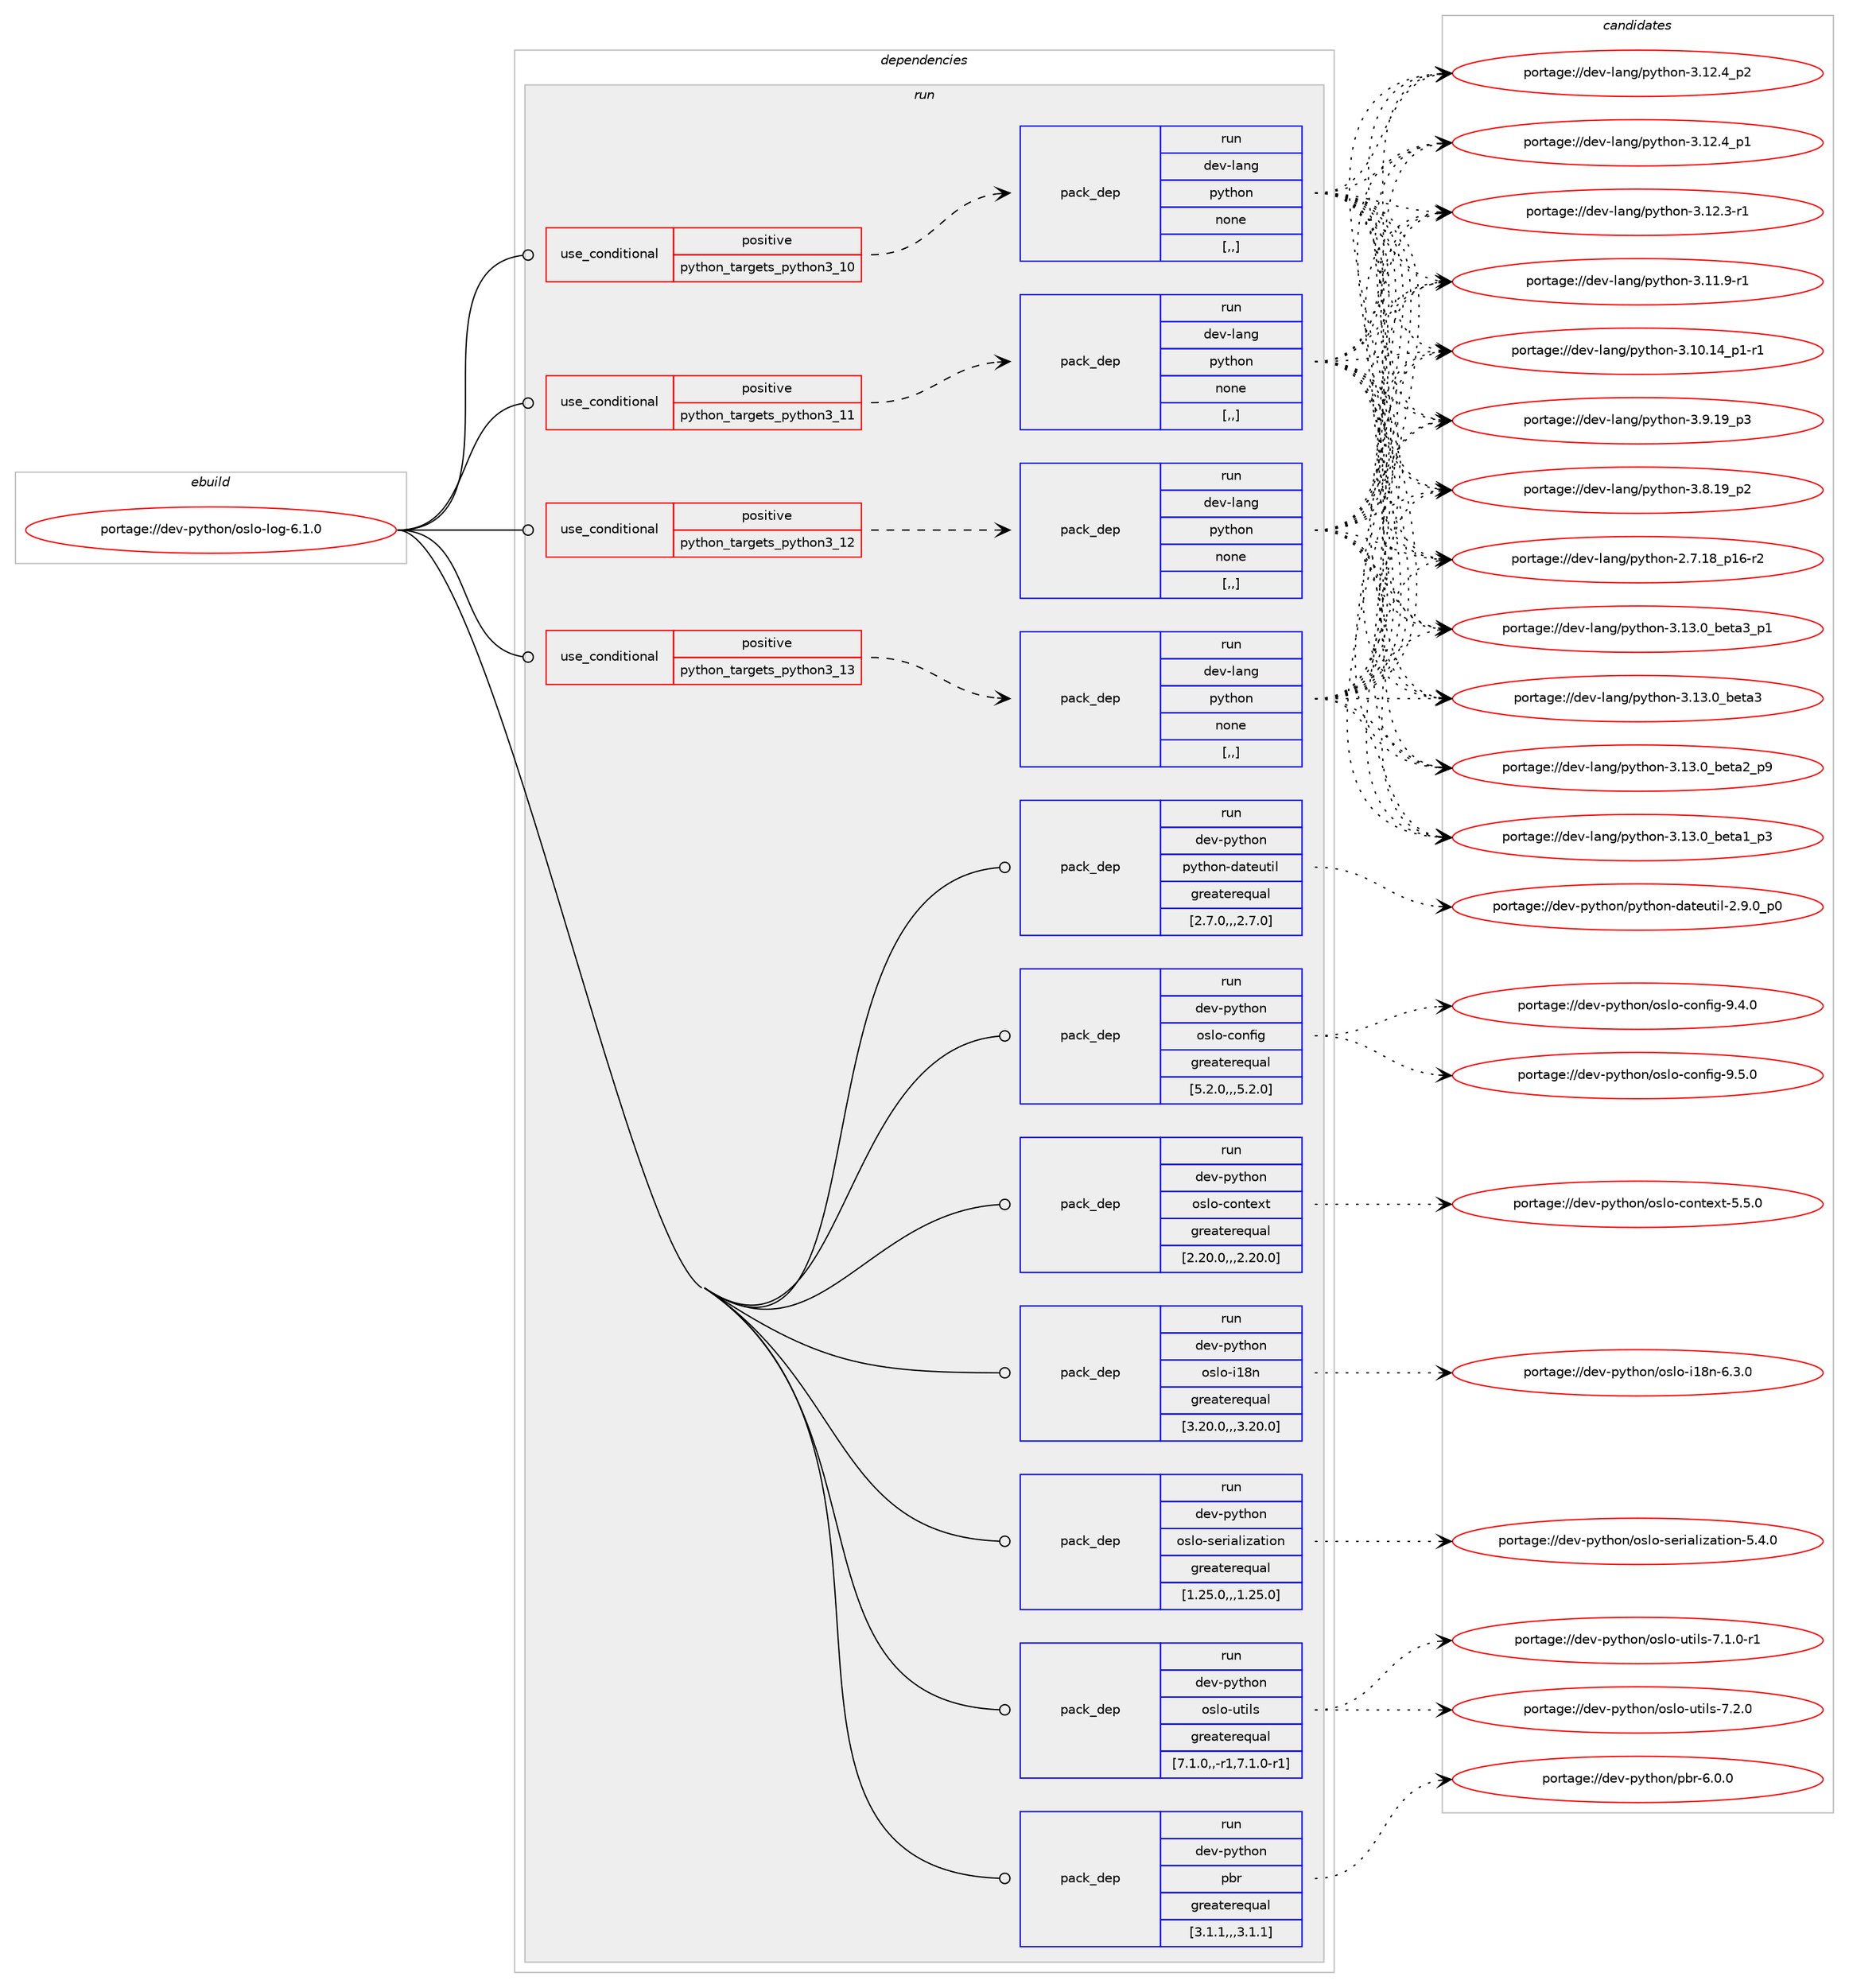 digraph prolog {

# *************
# Graph options
# *************

newrank=true;
concentrate=true;
compound=true;
graph [rankdir=LR,fontname=Helvetica,fontsize=10,ranksep=1.5];#, ranksep=2.5, nodesep=0.2];
edge  [arrowhead=vee];
node  [fontname=Helvetica,fontsize=10];

# **********
# The ebuild
# **********

subgraph cluster_leftcol {
color=gray;
rank=same;
label=<<i>ebuild</i>>;
id [label="portage://dev-python/oslo-log-6.1.0", color=red, width=4, href="../dev-python/oslo-log-6.1.0.svg"];
}

# ****************
# The dependencies
# ****************

subgraph cluster_midcol {
color=gray;
label=<<i>dependencies</i>>;
subgraph cluster_compile {
fillcolor="#eeeeee";
style=filled;
label=<<i>compile</i>>;
}
subgraph cluster_compileandrun {
fillcolor="#eeeeee";
style=filled;
label=<<i>compile and run</i>>;
}
subgraph cluster_run {
fillcolor="#eeeeee";
style=filled;
label=<<i>run</i>>;
subgraph cond35168 {
dependency152115 [label=<<TABLE BORDER="0" CELLBORDER="1" CELLSPACING="0" CELLPADDING="4"><TR><TD ROWSPAN="3" CELLPADDING="10">use_conditional</TD></TR><TR><TD>positive</TD></TR><TR><TD>python_targets_python3_10</TD></TR></TABLE>>, shape=none, color=red];
subgraph pack115712 {
dependency152116 [label=<<TABLE BORDER="0" CELLBORDER="1" CELLSPACING="0" CELLPADDING="4" WIDTH="220"><TR><TD ROWSPAN="6" CELLPADDING="30">pack_dep</TD></TR><TR><TD WIDTH="110">run</TD></TR><TR><TD>dev-lang</TD></TR><TR><TD>python</TD></TR><TR><TD>none</TD></TR><TR><TD>[,,]</TD></TR></TABLE>>, shape=none, color=blue];
}
dependency152115:e -> dependency152116:w [weight=20,style="dashed",arrowhead="vee"];
}
id:e -> dependency152115:w [weight=20,style="solid",arrowhead="odot"];
subgraph cond35169 {
dependency152117 [label=<<TABLE BORDER="0" CELLBORDER="1" CELLSPACING="0" CELLPADDING="4"><TR><TD ROWSPAN="3" CELLPADDING="10">use_conditional</TD></TR><TR><TD>positive</TD></TR><TR><TD>python_targets_python3_11</TD></TR></TABLE>>, shape=none, color=red];
subgraph pack115713 {
dependency152118 [label=<<TABLE BORDER="0" CELLBORDER="1" CELLSPACING="0" CELLPADDING="4" WIDTH="220"><TR><TD ROWSPAN="6" CELLPADDING="30">pack_dep</TD></TR><TR><TD WIDTH="110">run</TD></TR><TR><TD>dev-lang</TD></TR><TR><TD>python</TD></TR><TR><TD>none</TD></TR><TR><TD>[,,]</TD></TR></TABLE>>, shape=none, color=blue];
}
dependency152117:e -> dependency152118:w [weight=20,style="dashed",arrowhead="vee"];
}
id:e -> dependency152117:w [weight=20,style="solid",arrowhead="odot"];
subgraph cond35170 {
dependency152119 [label=<<TABLE BORDER="0" CELLBORDER="1" CELLSPACING="0" CELLPADDING="4"><TR><TD ROWSPAN="3" CELLPADDING="10">use_conditional</TD></TR><TR><TD>positive</TD></TR><TR><TD>python_targets_python3_12</TD></TR></TABLE>>, shape=none, color=red];
subgraph pack115714 {
dependency152120 [label=<<TABLE BORDER="0" CELLBORDER="1" CELLSPACING="0" CELLPADDING="4" WIDTH="220"><TR><TD ROWSPAN="6" CELLPADDING="30">pack_dep</TD></TR><TR><TD WIDTH="110">run</TD></TR><TR><TD>dev-lang</TD></TR><TR><TD>python</TD></TR><TR><TD>none</TD></TR><TR><TD>[,,]</TD></TR></TABLE>>, shape=none, color=blue];
}
dependency152119:e -> dependency152120:w [weight=20,style="dashed",arrowhead="vee"];
}
id:e -> dependency152119:w [weight=20,style="solid",arrowhead="odot"];
subgraph cond35171 {
dependency152121 [label=<<TABLE BORDER="0" CELLBORDER="1" CELLSPACING="0" CELLPADDING="4"><TR><TD ROWSPAN="3" CELLPADDING="10">use_conditional</TD></TR><TR><TD>positive</TD></TR><TR><TD>python_targets_python3_13</TD></TR></TABLE>>, shape=none, color=red];
subgraph pack115715 {
dependency152122 [label=<<TABLE BORDER="0" CELLBORDER="1" CELLSPACING="0" CELLPADDING="4" WIDTH="220"><TR><TD ROWSPAN="6" CELLPADDING="30">pack_dep</TD></TR><TR><TD WIDTH="110">run</TD></TR><TR><TD>dev-lang</TD></TR><TR><TD>python</TD></TR><TR><TD>none</TD></TR><TR><TD>[,,]</TD></TR></TABLE>>, shape=none, color=blue];
}
dependency152121:e -> dependency152122:w [weight=20,style="dashed",arrowhead="vee"];
}
id:e -> dependency152121:w [weight=20,style="solid",arrowhead="odot"];
subgraph pack115716 {
dependency152123 [label=<<TABLE BORDER="0" CELLBORDER="1" CELLSPACING="0" CELLPADDING="4" WIDTH="220"><TR><TD ROWSPAN="6" CELLPADDING="30">pack_dep</TD></TR><TR><TD WIDTH="110">run</TD></TR><TR><TD>dev-python</TD></TR><TR><TD>oslo-config</TD></TR><TR><TD>greaterequal</TD></TR><TR><TD>[5.2.0,,,5.2.0]</TD></TR></TABLE>>, shape=none, color=blue];
}
id:e -> dependency152123:w [weight=20,style="solid",arrowhead="odot"];
subgraph pack115717 {
dependency152124 [label=<<TABLE BORDER="0" CELLBORDER="1" CELLSPACING="0" CELLPADDING="4" WIDTH="220"><TR><TD ROWSPAN="6" CELLPADDING="30">pack_dep</TD></TR><TR><TD WIDTH="110">run</TD></TR><TR><TD>dev-python</TD></TR><TR><TD>oslo-context</TD></TR><TR><TD>greaterequal</TD></TR><TR><TD>[2.20.0,,,2.20.0]</TD></TR></TABLE>>, shape=none, color=blue];
}
id:e -> dependency152124:w [weight=20,style="solid",arrowhead="odot"];
subgraph pack115718 {
dependency152125 [label=<<TABLE BORDER="0" CELLBORDER="1" CELLSPACING="0" CELLPADDING="4" WIDTH="220"><TR><TD ROWSPAN="6" CELLPADDING="30">pack_dep</TD></TR><TR><TD WIDTH="110">run</TD></TR><TR><TD>dev-python</TD></TR><TR><TD>oslo-i18n</TD></TR><TR><TD>greaterequal</TD></TR><TR><TD>[3.20.0,,,3.20.0]</TD></TR></TABLE>>, shape=none, color=blue];
}
id:e -> dependency152125:w [weight=20,style="solid",arrowhead="odot"];
subgraph pack115719 {
dependency152126 [label=<<TABLE BORDER="0" CELLBORDER="1" CELLSPACING="0" CELLPADDING="4" WIDTH="220"><TR><TD ROWSPAN="6" CELLPADDING="30">pack_dep</TD></TR><TR><TD WIDTH="110">run</TD></TR><TR><TD>dev-python</TD></TR><TR><TD>oslo-serialization</TD></TR><TR><TD>greaterequal</TD></TR><TR><TD>[1.25.0,,,1.25.0]</TD></TR></TABLE>>, shape=none, color=blue];
}
id:e -> dependency152126:w [weight=20,style="solid",arrowhead="odot"];
subgraph pack115720 {
dependency152127 [label=<<TABLE BORDER="0" CELLBORDER="1" CELLSPACING="0" CELLPADDING="4" WIDTH="220"><TR><TD ROWSPAN="6" CELLPADDING="30">pack_dep</TD></TR><TR><TD WIDTH="110">run</TD></TR><TR><TD>dev-python</TD></TR><TR><TD>oslo-utils</TD></TR><TR><TD>greaterequal</TD></TR><TR><TD>[7.1.0,,-r1,7.1.0-r1]</TD></TR></TABLE>>, shape=none, color=blue];
}
id:e -> dependency152127:w [weight=20,style="solid",arrowhead="odot"];
subgraph pack115721 {
dependency152128 [label=<<TABLE BORDER="0" CELLBORDER="1" CELLSPACING="0" CELLPADDING="4" WIDTH="220"><TR><TD ROWSPAN="6" CELLPADDING="30">pack_dep</TD></TR><TR><TD WIDTH="110">run</TD></TR><TR><TD>dev-python</TD></TR><TR><TD>pbr</TD></TR><TR><TD>greaterequal</TD></TR><TR><TD>[3.1.1,,,3.1.1]</TD></TR></TABLE>>, shape=none, color=blue];
}
id:e -> dependency152128:w [weight=20,style="solid",arrowhead="odot"];
subgraph pack115722 {
dependency152129 [label=<<TABLE BORDER="0" CELLBORDER="1" CELLSPACING="0" CELLPADDING="4" WIDTH="220"><TR><TD ROWSPAN="6" CELLPADDING="30">pack_dep</TD></TR><TR><TD WIDTH="110">run</TD></TR><TR><TD>dev-python</TD></TR><TR><TD>python-dateutil</TD></TR><TR><TD>greaterequal</TD></TR><TR><TD>[2.7.0,,,2.7.0]</TD></TR></TABLE>>, shape=none, color=blue];
}
id:e -> dependency152129:w [weight=20,style="solid",arrowhead="odot"];
}
}

# **************
# The candidates
# **************

subgraph cluster_choices {
rank=same;
color=gray;
label=<<i>candidates</i>>;

subgraph choice115712 {
color=black;
nodesep=1;
choice10010111845108971101034711212111610411111045514649514648959810111697519511249 [label="portage://dev-lang/python-3.13.0_beta3_p1", color=red, width=4,href="../dev-lang/python-3.13.0_beta3_p1.svg"];
choice1001011184510897110103471121211161041111104551464951464895981011169751 [label="portage://dev-lang/python-3.13.0_beta3", color=red, width=4,href="../dev-lang/python-3.13.0_beta3.svg"];
choice10010111845108971101034711212111610411111045514649514648959810111697509511257 [label="portage://dev-lang/python-3.13.0_beta2_p9", color=red, width=4,href="../dev-lang/python-3.13.0_beta2_p9.svg"];
choice10010111845108971101034711212111610411111045514649514648959810111697499511251 [label="portage://dev-lang/python-3.13.0_beta1_p3", color=red, width=4,href="../dev-lang/python-3.13.0_beta1_p3.svg"];
choice100101118451089711010347112121116104111110455146495046529511250 [label="portage://dev-lang/python-3.12.4_p2", color=red, width=4,href="../dev-lang/python-3.12.4_p2.svg"];
choice100101118451089711010347112121116104111110455146495046529511249 [label="portage://dev-lang/python-3.12.4_p1", color=red, width=4,href="../dev-lang/python-3.12.4_p1.svg"];
choice100101118451089711010347112121116104111110455146495046514511449 [label="portage://dev-lang/python-3.12.3-r1", color=red, width=4,href="../dev-lang/python-3.12.3-r1.svg"];
choice100101118451089711010347112121116104111110455146494946574511449 [label="portage://dev-lang/python-3.11.9-r1", color=red, width=4,href="../dev-lang/python-3.11.9-r1.svg"];
choice100101118451089711010347112121116104111110455146494846495295112494511449 [label="portage://dev-lang/python-3.10.14_p1-r1", color=red, width=4,href="../dev-lang/python-3.10.14_p1-r1.svg"];
choice100101118451089711010347112121116104111110455146574649579511251 [label="portage://dev-lang/python-3.9.19_p3", color=red, width=4,href="../dev-lang/python-3.9.19_p3.svg"];
choice100101118451089711010347112121116104111110455146564649579511250 [label="portage://dev-lang/python-3.8.19_p2", color=red, width=4,href="../dev-lang/python-3.8.19_p2.svg"];
choice100101118451089711010347112121116104111110455046554649569511249544511450 [label="portage://dev-lang/python-2.7.18_p16-r2", color=red, width=4,href="../dev-lang/python-2.7.18_p16-r2.svg"];
dependency152116:e -> choice10010111845108971101034711212111610411111045514649514648959810111697519511249:w [style=dotted,weight="100"];
dependency152116:e -> choice1001011184510897110103471121211161041111104551464951464895981011169751:w [style=dotted,weight="100"];
dependency152116:e -> choice10010111845108971101034711212111610411111045514649514648959810111697509511257:w [style=dotted,weight="100"];
dependency152116:e -> choice10010111845108971101034711212111610411111045514649514648959810111697499511251:w [style=dotted,weight="100"];
dependency152116:e -> choice100101118451089711010347112121116104111110455146495046529511250:w [style=dotted,weight="100"];
dependency152116:e -> choice100101118451089711010347112121116104111110455146495046529511249:w [style=dotted,weight="100"];
dependency152116:e -> choice100101118451089711010347112121116104111110455146495046514511449:w [style=dotted,weight="100"];
dependency152116:e -> choice100101118451089711010347112121116104111110455146494946574511449:w [style=dotted,weight="100"];
dependency152116:e -> choice100101118451089711010347112121116104111110455146494846495295112494511449:w [style=dotted,weight="100"];
dependency152116:e -> choice100101118451089711010347112121116104111110455146574649579511251:w [style=dotted,weight="100"];
dependency152116:e -> choice100101118451089711010347112121116104111110455146564649579511250:w [style=dotted,weight="100"];
dependency152116:e -> choice100101118451089711010347112121116104111110455046554649569511249544511450:w [style=dotted,weight="100"];
}
subgraph choice115713 {
color=black;
nodesep=1;
choice10010111845108971101034711212111610411111045514649514648959810111697519511249 [label="portage://dev-lang/python-3.13.0_beta3_p1", color=red, width=4,href="../dev-lang/python-3.13.0_beta3_p1.svg"];
choice1001011184510897110103471121211161041111104551464951464895981011169751 [label="portage://dev-lang/python-3.13.0_beta3", color=red, width=4,href="../dev-lang/python-3.13.0_beta3.svg"];
choice10010111845108971101034711212111610411111045514649514648959810111697509511257 [label="portage://dev-lang/python-3.13.0_beta2_p9", color=red, width=4,href="../dev-lang/python-3.13.0_beta2_p9.svg"];
choice10010111845108971101034711212111610411111045514649514648959810111697499511251 [label="portage://dev-lang/python-3.13.0_beta1_p3", color=red, width=4,href="../dev-lang/python-3.13.0_beta1_p3.svg"];
choice100101118451089711010347112121116104111110455146495046529511250 [label="portage://dev-lang/python-3.12.4_p2", color=red, width=4,href="../dev-lang/python-3.12.4_p2.svg"];
choice100101118451089711010347112121116104111110455146495046529511249 [label="portage://dev-lang/python-3.12.4_p1", color=red, width=4,href="../dev-lang/python-3.12.4_p1.svg"];
choice100101118451089711010347112121116104111110455146495046514511449 [label="portage://dev-lang/python-3.12.3-r1", color=red, width=4,href="../dev-lang/python-3.12.3-r1.svg"];
choice100101118451089711010347112121116104111110455146494946574511449 [label="portage://dev-lang/python-3.11.9-r1", color=red, width=4,href="../dev-lang/python-3.11.9-r1.svg"];
choice100101118451089711010347112121116104111110455146494846495295112494511449 [label="portage://dev-lang/python-3.10.14_p1-r1", color=red, width=4,href="../dev-lang/python-3.10.14_p1-r1.svg"];
choice100101118451089711010347112121116104111110455146574649579511251 [label="portage://dev-lang/python-3.9.19_p3", color=red, width=4,href="../dev-lang/python-3.9.19_p3.svg"];
choice100101118451089711010347112121116104111110455146564649579511250 [label="portage://dev-lang/python-3.8.19_p2", color=red, width=4,href="../dev-lang/python-3.8.19_p2.svg"];
choice100101118451089711010347112121116104111110455046554649569511249544511450 [label="portage://dev-lang/python-2.7.18_p16-r2", color=red, width=4,href="../dev-lang/python-2.7.18_p16-r2.svg"];
dependency152118:e -> choice10010111845108971101034711212111610411111045514649514648959810111697519511249:w [style=dotted,weight="100"];
dependency152118:e -> choice1001011184510897110103471121211161041111104551464951464895981011169751:w [style=dotted,weight="100"];
dependency152118:e -> choice10010111845108971101034711212111610411111045514649514648959810111697509511257:w [style=dotted,weight="100"];
dependency152118:e -> choice10010111845108971101034711212111610411111045514649514648959810111697499511251:w [style=dotted,weight="100"];
dependency152118:e -> choice100101118451089711010347112121116104111110455146495046529511250:w [style=dotted,weight="100"];
dependency152118:e -> choice100101118451089711010347112121116104111110455146495046529511249:w [style=dotted,weight="100"];
dependency152118:e -> choice100101118451089711010347112121116104111110455146495046514511449:w [style=dotted,weight="100"];
dependency152118:e -> choice100101118451089711010347112121116104111110455146494946574511449:w [style=dotted,weight="100"];
dependency152118:e -> choice100101118451089711010347112121116104111110455146494846495295112494511449:w [style=dotted,weight="100"];
dependency152118:e -> choice100101118451089711010347112121116104111110455146574649579511251:w [style=dotted,weight="100"];
dependency152118:e -> choice100101118451089711010347112121116104111110455146564649579511250:w [style=dotted,weight="100"];
dependency152118:e -> choice100101118451089711010347112121116104111110455046554649569511249544511450:w [style=dotted,weight="100"];
}
subgraph choice115714 {
color=black;
nodesep=1;
choice10010111845108971101034711212111610411111045514649514648959810111697519511249 [label="portage://dev-lang/python-3.13.0_beta3_p1", color=red, width=4,href="../dev-lang/python-3.13.0_beta3_p1.svg"];
choice1001011184510897110103471121211161041111104551464951464895981011169751 [label="portage://dev-lang/python-3.13.0_beta3", color=red, width=4,href="../dev-lang/python-3.13.0_beta3.svg"];
choice10010111845108971101034711212111610411111045514649514648959810111697509511257 [label="portage://dev-lang/python-3.13.0_beta2_p9", color=red, width=4,href="../dev-lang/python-3.13.0_beta2_p9.svg"];
choice10010111845108971101034711212111610411111045514649514648959810111697499511251 [label="portage://dev-lang/python-3.13.0_beta1_p3", color=red, width=4,href="../dev-lang/python-3.13.0_beta1_p3.svg"];
choice100101118451089711010347112121116104111110455146495046529511250 [label="portage://dev-lang/python-3.12.4_p2", color=red, width=4,href="../dev-lang/python-3.12.4_p2.svg"];
choice100101118451089711010347112121116104111110455146495046529511249 [label="portage://dev-lang/python-3.12.4_p1", color=red, width=4,href="../dev-lang/python-3.12.4_p1.svg"];
choice100101118451089711010347112121116104111110455146495046514511449 [label="portage://dev-lang/python-3.12.3-r1", color=red, width=4,href="../dev-lang/python-3.12.3-r1.svg"];
choice100101118451089711010347112121116104111110455146494946574511449 [label="portage://dev-lang/python-3.11.9-r1", color=red, width=4,href="../dev-lang/python-3.11.9-r1.svg"];
choice100101118451089711010347112121116104111110455146494846495295112494511449 [label="portage://dev-lang/python-3.10.14_p1-r1", color=red, width=4,href="../dev-lang/python-3.10.14_p1-r1.svg"];
choice100101118451089711010347112121116104111110455146574649579511251 [label="portage://dev-lang/python-3.9.19_p3", color=red, width=4,href="../dev-lang/python-3.9.19_p3.svg"];
choice100101118451089711010347112121116104111110455146564649579511250 [label="portage://dev-lang/python-3.8.19_p2", color=red, width=4,href="../dev-lang/python-3.8.19_p2.svg"];
choice100101118451089711010347112121116104111110455046554649569511249544511450 [label="portage://dev-lang/python-2.7.18_p16-r2", color=red, width=4,href="../dev-lang/python-2.7.18_p16-r2.svg"];
dependency152120:e -> choice10010111845108971101034711212111610411111045514649514648959810111697519511249:w [style=dotted,weight="100"];
dependency152120:e -> choice1001011184510897110103471121211161041111104551464951464895981011169751:w [style=dotted,weight="100"];
dependency152120:e -> choice10010111845108971101034711212111610411111045514649514648959810111697509511257:w [style=dotted,weight="100"];
dependency152120:e -> choice10010111845108971101034711212111610411111045514649514648959810111697499511251:w [style=dotted,weight="100"];
dependency152120:e -> choice100101118451089711010347112121116104111110455146495046529511250:w [style=dotted,weight="100"];
dependency152120:e -> choice100101118451089711010347112121116104111110455146495046529511249:w [style=dotted,weight="100"];
dependency152120:e -> choice100101118451089711010347112121116104111110455146495046514511449:w [style=dotted,weight="100"];
dependency152120:e -> choice100101118451089711010347112121116104111110455146494946574511449:w [style=dotted,weight="100"];
dependency152120:e -> choice100101118451089711010347112121116104111110455146494846495295112494511449:w [style=dotted,weight="100"];
dependency152120:e -> choice100101118451089711010347112121116104111110455146574649579511251:w [style=dotted,weight="100"];
dependency152120:e -> choice100101118451089711010347112121116104111110455146564649579511250:w [style=dotted,weight="100"];
dependency152120:e -> choice100101118451089711010347112121116104111110455046554649569511249544511450:w [style=dotted,weight="100"];
}
subgraph choice115715 {
color=black;
nodesep=1;
choice10010111845108971101034711212111610411111045514649514648959810111697519511249 [label="portage://dev-lang/python-3.13.0_beta3_p1", color=red, width=4,href="../dev-lang/python-3.13.0_beta3_p1.svg"];
choice1001011184510897110103471121211161041111104551464951464895981011169751 [label="portage://dev-lang/python-3.13.0_beta3", color=red, width=4,href="../dev-lang/python-3.13.0_beta3.svg"];
choice10010111845108971101034711212111610411111045514649514648959810111697509511257 [label="portage://dev-lang/python-3.13.0_beta2_p9", color=red, width=4,href="../dev-lang/python-3.13.0_beta2_p9.svg"];
choice10010111845108971101034711212111610411111045514649514648959810111697499511251 [label="portage://dev-lang/python-3.13.0_beta1_p3", color=red, width=4,href="../dev-lang/python-3.13.0_beta1_p3.svg"];
choice100101118451089711010347112121116104111110455146495046529511250 [label="portage://dev-lang/python-3.12.4_p2", color=red, width=4,href="../dev-lang/python-3.12.4_p2.svg"];
choice100101118451089711010347112121116104111110455146495046529511249 [label="portage://dev-lang/python-3.12.4_p1", color=red, width=4,href="../dev-lang/python-3.12.4_p1.svg"];
choice100101118451089711010347112121116104111110455146495046514511449 [label="portage://dev-lang/python-3.12.3-r1", color=red, width=4,href="../dev-lang/python-3.12.3-r1.svg"];
choice100101118451089711010347112121116104111110455146494946574511449 [label="portage://dev-lang/python-3.11.9-r1", color=red, width=4,href="../dev-lang/python-3.11.9-r1.svg"];
choice100101118451089711010347112121116104111110455146494846495295112494511449 [label="portage://dev-lang/python-3.10.14_p1-r1", color=red, width=4,href="../dev-lang/python-3.10.14_p1-r1.svg"];
choice100101118451089711010347112121116104111110455146574649579511251 [label="portage://dev-lang/python-3.9.19_p3", color=red, width=4,href="../dev-lang/python-3.9.19_p3.svg"];
choice100101118451089711010347112121116104111110455146564649579511250 [label="portage://dev-lang/python-3.8.19_p2", color=red, width=4,href="../dev-lang/python-3.8.19_p2.svg"];
choice100101118451089711010347112121116104111110455046554649569511249544511450 [label="portage://dev-lang/python-2.7.18_p16-r2", color=red, width=4,href="../dev-lang/python-2.7.18_p16-r2.svg"];
dependency152122:e -> choice10010111845108971101034711212111610411111045514649514648959810111697519511249:w [style=dotted,weight="100"];
dependency152122:e -> choice1001011184510897110103471121211161041111104551464951464895981011169751:w [style=dotted,weight="100"];
dependency152122:e -> choice10010111845108971101034711212111610411111045514649514648959810111697509511257:w [style=dotted,weight="100"];
dependency152122:e -> choice10010111845108971101034711212111610411111045514649514648959810111697499511251:w [style=dotted,weight="100"];
dependency152122:e -> choice100101118451089711010347112121116104111110455146495046529511250:w [style=dotted,weight="100"];
dependency152122:e -> choice100101118451089711010347112121116104111110455146495046529511249:w [style=dotted,weight="100"];
dependency152122:e -> choice100101118451089711010347112121116104111110455146495046514511449:w [style=dotted,weight="100"];
dependency152122:e -> choice100101118451089711010347112121116104111110455146494946574511449:w [style=dotted,weight="100"];
dependency152122:e -> choice100101118451089711010347112121116104111110455146494846495295112494511449:w [style=dotted,weight="100"];
dependency152122:e -> choice100101118451089711010347112121116104111110455146574649579511251:w [style=dotted,weight="100"];
dependency152122:e -> choice100101118451089711010347112121116104111110455146564649579511250:w [style=dotted,weight="100"];
dependency152122:e -> choice100101118451089711010347112121116104111110455046554649569511249544511450:w [style=dotted,weight="100"];
}
subgraph choice115716 {
color=black;
nodesep=1;
choice10010111845112121116104111110471111151081114599111110102105103455746534648 [label="portage://dev-python/oslo-config-9.5.0", color=red, width=4,href="../dev-python/oslo-config-9.5.0.svg"];
choice10010111845112121116104111110471111151081114599111110102105103455746524648 [label="portage://dev-python/oslo-config-9.4.0", color=red, width=4,href="../dev-python/oslo-config-9.4.0.svg"];
dependency152123:e -> choice10010111845112121116104111110471111151081114599111110102105103455746534648:w [style=dotted,weight="100"];
dependency152123:e -> choice10010111845112121116104111110471111151081114599111110102105103455746524648:w [style=dotted,weight="100"];
}
subgraph choice115717 {
color=black;
nodesep=1;
choice10010111845112121116104111110471111151081114599111110116101120116455346534648 [label="portage://dev-python/oslo-context-5.5.0", color=red, width=4,href="../dev-python/oslo-context-5.5.0.svg"];
dependency152124:e -> choice10010111845112121116104111110471111151081114599111110116101120116455346534648:w [style=dotted,weight="100"];
}
subgraph choice115718 {
color=black;
nodesep=1;
choice1001011184511212111610411111047111115108111451054956110455446514648 [label="portage://dev-python/oslo-i18n-6.3.0", color=red, width=4,href="../dev-python/oslo-i18n-6.3.0.svg"];
dependency152125:e -> choice1001011184511212111610411111047111115108111451054956110455446514648:w [style=dotted,weight="100"];
}
subgraph choice115719 {
color=black;
nodesep=1;
choice1001011184511212111610411111047111115108111451151011141059710810512297116105111110455346524648 [label="portage://dev-python/oslo-serialization-5.4.0", color=red, width=4,href="../dev-python/oslo-serialization-5.4.0.svg"];
dependency152126:e -> choice1001011184511212111610411111047111115108111451151011141059710810512297116105111110455346524648:w [style=dotted,weight="100"];
}
subgraph choice115720 {
color=black;
nodesep=1;
choice100101118451121211161041111104711111510811145117116105108115455546504648 [label="portage://dev-python/oslo-utils-7.2.0", color=red, width=4,href="../dev-python/oslo-utils-7.2.0.svg"];
choice1001011184511212111610411111047111115108111451171161051081154555464946484511449 [label="portage://dev-python/oslo-utils-7.1.0-r1", color=red, width=4,href="../dev-python/oslo-utils-7.1.0-r1.svg"];
dependency152127:e -> choice100101118451121211161041111104711111510811145117116105108115455546504648:w [style=dotted,weight="100"];
dependency152127:e -> choice1001011184511212111610411111047111115108111451171161051081154555464946484511449:w [style=dotted,weight="100"];
}
subgraph choice115721 {
color=black;
nodesep=1;
choice100101118451121211161041111104711298114455446484648 [label="portage://dev-python/pbr-6.0.0", color=red, width=4,href="../dev-python/pbr-6.0.0.svg"];
dependency152128:e -> choice100101118451121211161041111104711298114455446484648:w [style=dotted,weight="100"];
}
subgraph choice115722 {
color=black;
nodesep=1;
choice100101118451121211161041111104711212111610411111045100971161011171161051084550465746489511248 [label="portage://dev-python/python-dateutil-2.9.0_p0", color=red, width=4,href="../dev-python/python-dateutil-2.9.0_p0.svg"];
dependency152129:e -> choice100101118451121211161041111104711212111610411111045100971161011171161051084550465746489511248:w [style=dotted,weight="100"];
}
}

}
